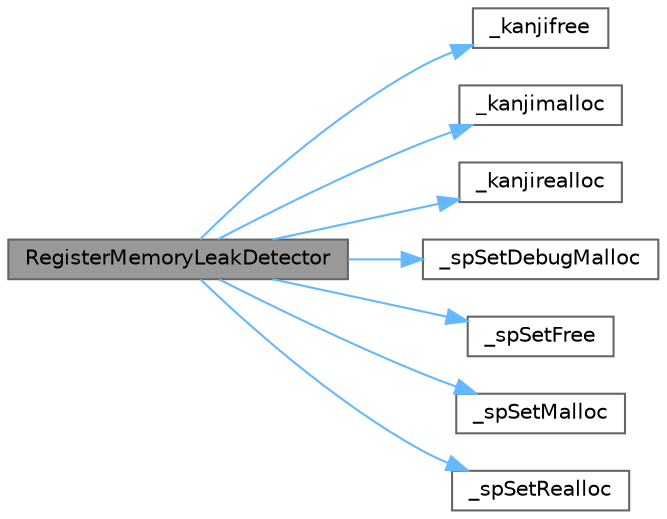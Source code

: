digraph "RegisterMemoryLeakDetector"
{
 // LATEX_PDF_SIZE
  bgcolor="transparent";
  edge [fontname=Helvetica,fontsize=10,labelfontname=Helvetica,labelfontsize=10];
  node [fontname=Helvetica,fontsize=10,shape=box,height=0.2,width=0.4];
  rankdir="LR";
  Node1 [id="Node000001",label="RegisterMemoryLeakDetector",height=0.2,width=0.4,color="gray40", fillcolor="grey60", style="filled", fontcolor="black",tooltip=" "];
  Node1 -> Node2 [id="edge1_Node000001_Node000002",color="steelblue1",style="solid",tooltip=" "];
  Node2 [id="Node000002",label="_kanjifree",height=0.2,width=0.4,color="grey40", fillcolor="white", style="filled",URL="$_k_memory_8h.html#a66cefaf6bc0310691aa83aa4cbeb8fd9",tooltip=" "];
  Node1 -> Node3 [id="edge2_Node000001_Node000003",color="steelblue1",style="solid",tooltip=" "];
  Node3 [id="Node000003",label="_kanjimalloc",height=0.2,width=0.4,color="grey40", fillcolor="white", style="filled",URL="$_k_memory_8h.html#adcc87be35dc7fc48155706c901d6b8b2",tooltip=" "];
  Node1 -> Node4 [id="edge3_Node000001_Node000004",color="steelblue1",style="solid",tooltip=" "];
  Node4 [id="Node000004",label="_kanjirealloc",height=0.2,width=0.4,color="grey40", fillcolor="white", style="filled",URL="$_k_memory_8h.html#ab070d39fced9317b28bab2701f226eef",tooltip=" "];
  Node1 -> Node5 [id="edge4_Node000001_Node000005",color="steelblue1",style="solid",tooltip=" "];
  Node5 [id="Node000005",label="_spSetDebugMalloc",height=0.2,width=0.4,color="grey40", fillcolor="white", style="filled",URL="$extension_8c.html#adfe8559dedc5406607371ec937cb5d1e",tooltip=" "];
  Node1 -> Node6 [id="edge5_Node000001_Node000006",color="steelblue1",style="solid",tooltip=" "];
  Node6 [id="Node000006",label="_spSetFree",height=0.2,width=0.4,color="grey40", fillcolor="white", style="filled",URL="$extension_8c.html#a4a081bdb5268b2721192dec69ef19ff4",tooltip=" "];
  Node1 -> Node7 [id="edge6_Node000001_Node000007",color="steelblue1",style="solid",tooltip=" "];
  Node7 [id="Node000007",label="_spSetMalloc",height=0.2,width=0.4,color="grey40", fillcolor="white", style="filled",URL="$extension_8c.html#a46c4c2bd5154e24d04910e14af649b9d",tooltip=" "];
  Node1 -> Node8 [id="edge7_Node000001_Node000008",color="steelblue1",style="solid",tooltip=" "];
  Node8 [id="Node000008",label="_spSetRealloc",height=0.2,width=0.4,color="grey40", fillcolor="white", style="filled",URL="$extension_8c.html#acf2a530c7bf348823e6664127effbc29",tooltip=" "];
}
